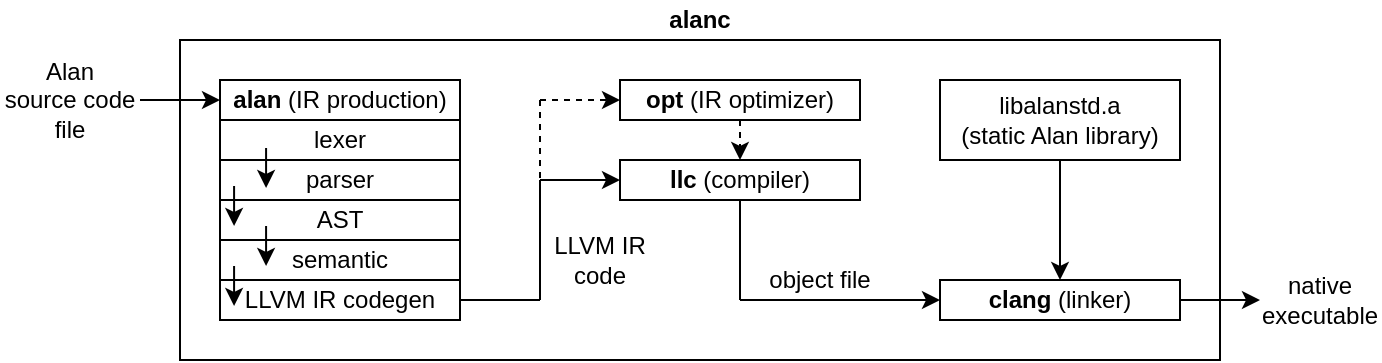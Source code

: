 <mxfile version="11.1.2" type="device"><diagram id="c-yvhHJm6B7kkjiR-yjl" name="Page-1"><mxGraphModel dx="868" dy="445" grid="1" gridSize="10" guides="1" tooltips="1" connect="1" arrows="1" fold="1" page="1" pageScale="1" pageWidth="850" pageHeight="1100" math="0" shadow="0"><root><mxCell id="0"/><mxCell id="1" parent="0"/><mxCell id="TxkUZ_0yEmR_KdBj3EVN-36" value="" style="rounded=0;whiteSpace=wrap;html=1;fillColor=none;" vertex="1" parent="1"><mxGeometry x="140" y="100" width="520" height="160" as="geometry"/></mxCell><mxCell id="TxkUZ_0yEmR_KdBj3EVN-2" value="&lt;b&gt;alan&lt;/b&gt; (IR production)" style="rounded=0;whiteSpace=wrap;html=1;" vertex="1" parent="1"><mxGeometry x="160" y="120" width="120" height="20" as="geometry"/></mxCell><mxCell id="TxkUZ_0yEmR_KdBj3EVN-3" value="lexer" style="rounded=0;whiteSpace=wrap;html=1;" vertex="1" parent="1"><mxGeometry x="160" y="140" width="120" height="20" as="geometry"/></mxCell><mxCell id="TxkUZ_0yEmR_KdBj3EVN-4" value="parser" style="rounded=0;whiteSpace=wrap;html=1;" vertex="1" parent="1"><mxGeometry x="160" y="160" width="120" height="20" as="geometry"/></mxCell><mxCell id="TxkUZ_0yEmR_KdBj3EVN-5" value="AST" style="rounded=0;whiteSpace=wrap;html=1;" vertex="1" parent="1"><mxGeometry x="160" y="180" width="120" height="20" as="geometry"/></mxCell><mxCell id="TxkUZ_0yEmR_KdBj3EVN-6" value="semantic" style="rounded=0;whiteSpace=wrap;html=1;" vertex="1" parent="1"><mxGeometry x="160" y="200" width="120" height="20" as="geometry"/></mxCell><mxCell id="TxkUZ_0yEmR_KdBj3EVN-7" value="" style="endArrow=classic;html=1;entryX=0;entryY=0.5;entryDx=0;entryDy=0;" edge="1" parent="1" target="TxkUZ_0yEmR_KdBj3EVN-2"><mxGeometry width="50" height="50" relative="1" as="geometry"><mxPoint x="120" y="130" as="sourcePoint"/><mxPoint x="210" y="240" as="targetPoint"/></mxGeometry></mxCell><mxCell id="TxkUZ_0yEmR_KdBj3EVN-9" value="" style="endArrow=classic;html=1;entryX=0.167;entryY=0.5;entryDx=0;entryDy=0;entryPerimeter=0;exitX=0.167;exitY=0.5;exitDx=0;exitDy=0;exitPerimeter=0;" edge="1" parent="1"><mxGeometry width="50" height="50" relative="1" as="geometry"><mxPoint x="183.04" y="154" as="sourcePoint"/><mxPoint x="183.04" y="174" as="targetPoint"/></mxGeometry></mxCell><mxCell id="TxkUZ_0yEmR_KdBj3EVN-10" value="" style="endArrow=classic;html=1;entryX=0.167;entryY=0.5;entryDx=0;entryDy=0;entryPerimeter=0;exitX=0.167;exitY=0.5;exitDx=0;exitDy=0;exitPerimeter=0;" edge="1" parent="1"><mxGeometry width="50" height="50" relative="1" as="geometry"><mxPoint x="167.04" y="173" as="sourcePoint"/><mxPoint x="167.04" y="193" as="targetPoint"/></mxGeometry></mxCell><mxCell id="TxkUZ_0yEmR_KdBj3EVN-11" value="" style="endArrow=classic;html=1;entryX=0.167;entryY=0.5;entryDx=0;entryDy=0;entryPerimeter=0;exitX=0.167;exitY=0.5;exitDx=0;exitDy=0;exitPerimeter=0;" edge="1" parent="1"><mxGeometry width="50" height="50" relative="1" as="geometry"><mxPoint x="183.04" y="193" as="sourcePoint"/><mxPoint x="183.04" y="213" as="targetPoint"/></mxGeometry></mxCell><mxCell id="TxkUZ_0yEmR_KdBj3EVN-12" value="&lt;b&gt;opt&lt;/b&gt; (IR optimizer)&lt;br&gt;&lt;b&gt;&lt;/b&gt;" style="rounded=0;whiteSpace=wrap;html=1;" vertex="1" parent="1"><mxGeometry x="360" y="120" width="120" height="20" as="geometry"/></mxCell><mxCell id="TxkUZ_0yEmR_KdBj3EVN-14" value="" style="endArrow=none;html=1;entryX=1;entryY=0.5;entryDx=0;entryDy=0;" edge="1" parent="1" target="TxkUZ_0yEmR_KdBj3EVN-38"><mxGeometry width="50" height="50" relative="1" as="geometry"><mxPoint x="320" y="230" as="sourcePoint"/><mxPoint x="289" y="239" as="targetPoint"/></mxGeometry></mxCell><mxCell id="TxkUZ_0yEmR_KdBj3EVN-16" value="" style="endArrow=none;html=1;" edge="1" parent="1"><mxGeometry width="50" height="50" relative="1" as="geometry"><mxPoint x="320" y="230" as="sourcePoint"/><mxPoint x="320" y="170" as="targetPoint"/></mxGeometry></mxCell><mxCell id="TxkUZ_0yEmR_KdBj3EVN-17" value="" style="endArrow=classic;html=1;entryX=0;entryY=0.5;entryDx=0;entryDy=0;dashed=1;" edge="1" parent="1" target="TxkUZ_0yEmR_KdBj3EVN-12"><mxGeometry width="50" height="50" relative="1" as="geometry"><mxPoint x="320" y="130" as="sourcePoint"/><mxPoint x="170" y="140" as="targetPoint"/></mxGeometry></mxCell><mxCell id="TxkUZ_0yEmR_KdBj3EVN-18" value="&lt;div&gt;Alan&lt;/div&gt;&lt;div&gt;source code file&lt;/div&gt;" style="text;html=1;strokeColor=none;fillColor=none;align=center;verticalAlign=middle;whiteSpace=wrap;rounded=0;" vertex="1" parent="1"><mxGeometry x="50" y="120" width="70" height="20" as="geometry"/></mxCell><mxCell id="TxkUZ_0yEmR_KdBj3EVN-19" value="LLVM IR code" style="text;html=1;strokeColor=none;fillColor=none;align=center;verticalAlign=middle;whiteSpace=wrap;rounded=0;" vertex="1" parent="1"><mxGeometry x="320" y="200" width="60" height="20" as="geometry"/></mxCell><mxCell id="TxkUZ_0yEmR_KdBj3EVN-20" value="&lt;b&gt;llc&lt;/b&gt; (compiler)" style="rounded=0;whiteSpace=wrap;html=1;" vertex="1" parent="1"><mxGeometry x="360" y="160" width="120" height="20" as="geometry"/></mxCell><mxCell id="TxkUZ_0yEmR_KdBj3EVN-21" value="" style="endArrow=classic;html=1;entryX=0;entryY=0.5;entryDx=0;entryDy=0;" edge="1" parent="1" target="TxkUZ_0yEmR_KdBj3EVN-20"><mxGeometry width="50" height="50" relative="1" as="geometry"><mxPoint x="320" y="170" as="sourcePoint"/><mxPoint x="370" y="140" as="targetPoint"/></mxGeometry></mxCell><mxCell id="TxkUZ_0yEmR_KdBj3EVN-22" value="" style="endArrow=none;dashed=1;html=1;" edge="1" parent="1"><mxGeometry width="50" height="50" relative="1" as="geometry"><mxPoint x="320" y="130" as="sourcePoint"/><mxPoint x="320" y="170" as="targetPoint"/></mxGeometry></mxCell><mxCell id="TxkUZ_0yEmR_KdBj3EVN-23" value="" style="endArrow=classic;html=1;dashed=1;exitX=0.5;exitY=1;exitDx=0;exitDy=0;entryX=0.5;entryY=0;entryDx=0;entryDy=0;" edge="1" parent="1" source="TxkUZ_0yEmR_KdBj3EVN-12" target="TxkUZ_0yEmR_KdBj3EVN-20"><mxGeometry width="50" height="50" relative="1" as="geometry"><mxPoint x="10" y="310" as="sourcePoint"/><mxPoint x="60" y="260" as="targetPoint"/></mxGeometry></mxCell><mxCell id="TxkUZ_0yEmR_KdBj3EVN-24" value="&lt;div&gt;libalanstd.a&lt;/div&gt;(static Alan library)" style="rounded=0;whiteSpace=wrap;html=1;" vertex="1" parent="1"><mxGeometry x="520" y="120" width="120" height="40" as="geometry"/></mxCell><mxCell id="TxkUZ_0yEmR_KdBj3EVN-25" value="&lt;b&gt;clang&lt;/b&gt; (linker)" style="rounded=0;whiteSpace=wrap;html=1;" vertex="1" parent="1"><mxGeometry x="520" y="220" width="120" height="20" as="geometry"/></mxCell><mxCell id="TxkUZ_0yEmR_KdBj3EVN-26" value="" style="endArrow=none;html=1;entryX=0.5;entryY=1;entryDx=0;entryDy=0;" edge="1" parent="1" target="TxkUZ_0yEmR_KdBj3EVN-20"><mxGeometry width="50" height="50" relative="1" as="geometry"><mxPoint x="420" y="230" as="sourcePoint"/><mxPoint x="60" y="260" as="targetPoint"/></mxGeometry></mxCell><mxCell id="TxkUZ_0yEmR_KdBj3EVN-27" value="" style="endArrow=classic;html=1;entryX=0;entryY=0.5;entryDx=0;entryDy=0;" edge="1" parent="1" target="TxkUZ_0yEmR_KdBj3EVN-25"><mxGeometry width="50" height="50" relative="1" as="geometry"><mxPoint x="420" y="230" as="sourcePoint"/><mxPoint x="60" y="260" as="targetPoint"/></mxGeometry></mxCell><mxCell id="TxkUZ_0yEmR_KdBj3EVN-28" value="" style="endArrow=classic;html=1;entryX=0.5;entryY=0;entryDx=0;entryDy=0;exitX=0.5;exitY=1;exitDx=0;exitDy=0;" edge="1" parent="1" source="TxkUZ_0yEmR_KdBj3EVN-24" target="TxkUZ_0yEmR_KdBj3EVN-25"><mxGeometry width="50" height="50" relative="1" as="geometry"><mxPoint x="10" y="310" as="sourcePoint"/><mxPoint x="60" y="260" as="targetPoint"/></mxGeometry></mxCell><mxCell id="TxkUZ_0yEmR_KdBj3EVN-29" value="object file" style="text;html=1;strokeColor=none;fillColor=none;align=center;verticalAlign=middle;whiteSpace=wrap;rounded=0;" vertex="1" parent="1"><mxGeometry x="430" y="210" width="60" height="20" as="geometry"/></mxCell><mxCell id="TxkUZ_0yEmR_KdBj3EVN-31" value="" style="endArrow=classic;html=1;" edge="1" parent="1"><mxGeometry width="50" height="50" relative="1" as="geometry"><mxPoint x="640" y="230" as="sourcePoint"/><mxPoint x="680" y="230" as="targetPoint"/></mxGeometry></mxCell><mxCell id="TxkUZ_0yEmR_KdBj3EVN-32" value="&lt;div&gt;native&lt;/div&gt;&lt;div&gt;executable&lt;br&gt;&lt;/div&gt;" style="text;html=1;strokeColor=none;fillColor=none;align=center;verticalAlign=middle;whiteSpace=wrap;rounded=0;" vertex="1" parent="1"><mxGeometry x="680" y="220" width="60" height="20" as="geometry"/></mxCell><mxCell id="TxkUZ_0yEmR_KdBj3EVN-37" value="&lt;b&gt;alanc&lt;/b&gt;" style="text;html=1;strokeColor=none;fillColor=none;align=center;verticalAlign=middle;whiteSpace=wrap;rounded=0;" vertex="1" parent="1"><mxGeometry x="380" y="80" width="40" height="20" as="geometry"/></mxCell><mxCell id="TxkUZ_0yEmR_KdBj3EVN-38" value="LLVM IR codegen" style="rounded=0;whiteSpace=wrap;html=1;" vertex="1" parent="1"><mxGeometry x="160" y="220" width="120" height="20" as="geometry"/></mxCell><mxCell id="TxkUZ_0yEmR_KdBj3EVN-39" value="" style="endArrow=classic;html=1;entryX=0.167;entryY=0.5;entryDx=0;entryDy=0;entryPerimeter=0;exitX=0.167;exitY=0.5;exitDx=0;exitDy=0;exitPerimeter=0;" edge="1" parent="1"><mxGeometry width="50" height="50" relative="1" as="geometry"><mxPoint x="167.04" y="213" as="sourcePoint"/><mxPoint x="167.04" y="233" as="targetPoint"/></mxGeometry></mxCell></root></mxGraphModel></diagram></mxfile>